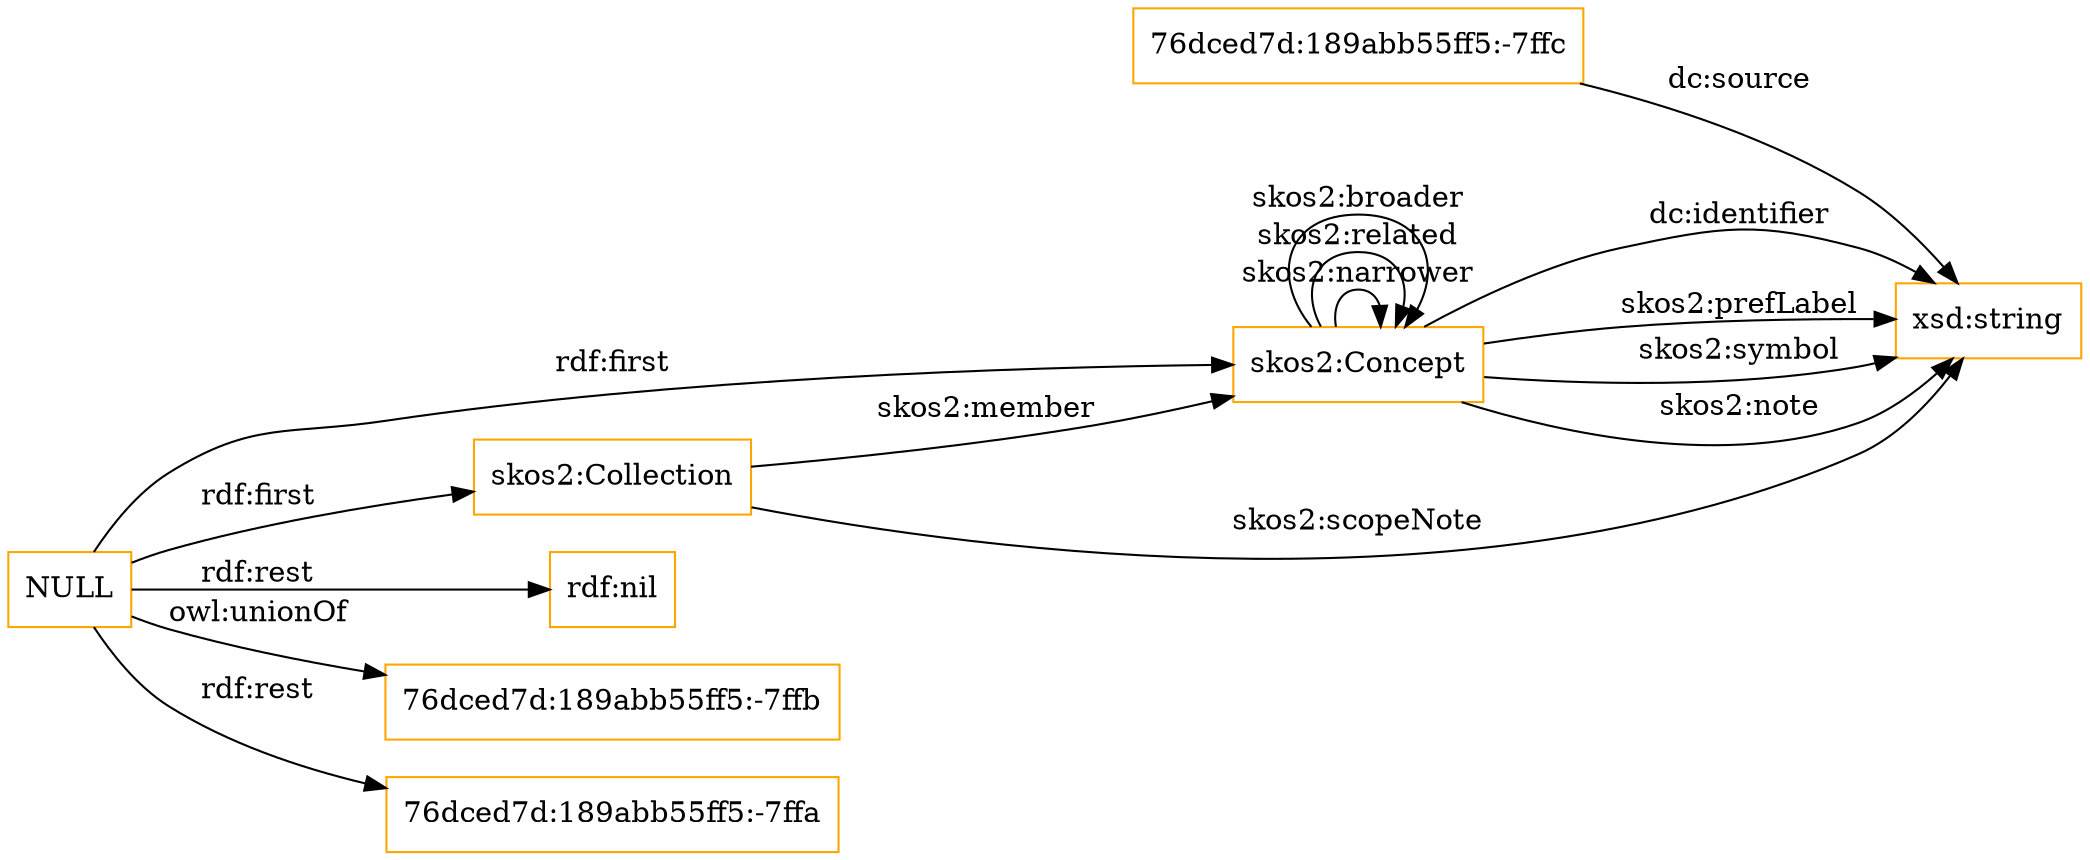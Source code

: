 digraph ar2dtool_diagram { 
rankdir=LR;
size="1501"
node [shape = rectangle, color="orange"]; "76dced7d:189abb55ff5:-7ffc" "skos2:Concept" "skos2:Collection" ; /*classes style*/
	"NULL" -> "rdf:nil" [ label = "rdf:rest" ];
	"NULL" -> "skos2:Concept" [ label = "rdf:first" ];
	"NULL" -> "76dced7d:189abb55ff5:-7ffb" [ label = "owl:unionOf" ];
	"NULL" -> "76dced7d:189abb55ff5:-7ffa" [ label = "rdf:rest" ];
	"NULL" -> "skos2:Collection" [ label = "rdf:first" ];
	"skos2:Concept" -> "xsd:string" [ label = "dc:identifier" ];
	"skos2:Concept" -> "xsd:string" [ label = "skos2:prefLabel" ];
	"skos2:Concept" -> "skos2:Concept" [ label = "skos2:narrower" ];
	"skos2:Concept" -> "xsd:string" [ label = "skos2:symbol" ];
	"skos2:Concept" -> "xsd:string" [ label = "skos2:note" ];
	"skos2:Concept" -> "skos2:Concept" [ label = "skos2:related" ];
	"skos2:Collection" -> "skos2:Concept" [ label = "skos2:member" ];
	"skos2:Collection" -> "xsd:string" [ label = "skos2:scopeNote" ];
	"skos2:Concept" -> "skos2:Concept" [ label = "skos2:broader" ];
	"76dced7d:189abb55ff5:-7ffc" -> "xsd:string" [ label = "dc:source" ];

}

